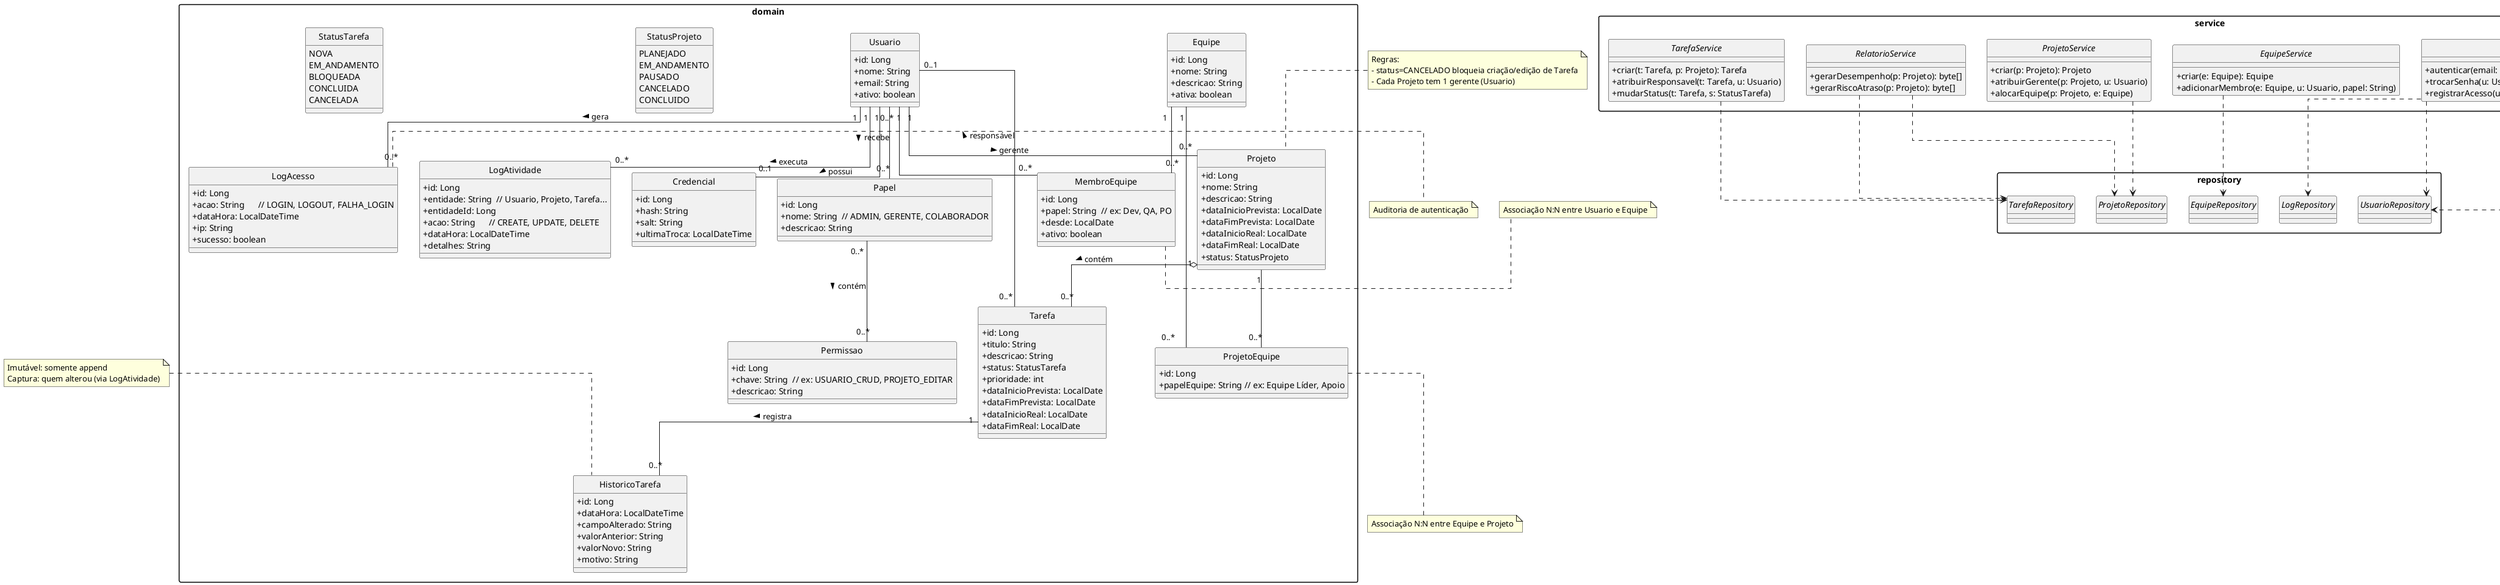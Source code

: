 @startuml
hide circle
skinparam classAttributeIconSize 0
skinparam linetype ortho
skinparam shadowing false
skinparam packageStyle rectangle

package "domain" {
  class Usuario {
    +id: Long
    +nome: String
    +email: String
    +ativo: boolean
  }

  class Credencial {
    +id: Long
    +hash: String
    +salt: String
    +ultimaTroca: LocalDateTime
  }

  class Papel {
    +id: Long
    +nome: String  // ADMIN, GERENTE, COLABORADOR
    +descricao: String
  }

  class Permissao {
    +id: Long
    +chave: String  // ex: USUARIO_CRUD, PROJETO_EDITAR
    +descricao: String
  }

  class Equipe {
    +id: Long
    +nome: String
    +descricao: String
    +ativa: boolean
  }

  class MembroEquipe {
    +id: Long
    +papel: String  // ex: Dev, QA, PO
    +desde: LocalDate
    +ativo: boolean
  }

  class Projeto {
    +id: Long
    +nome: String
    +descricao: String
    +dataInicioPrevista: LocalDate
    +dataFimPrevista: LocalDate
    +dataInicioReal: LocalDate
    +dataFimReal: LocalDate
    +status: StatusProjeto
  }

  enum StatusProjeto {
    PLANEJADO
    EM_ANDAMENTO
    PAUSADO
    CANCELADO
    CONCLUIDO
  }

  class ProjetoEquipe {
    +id: Long
    +papelEquipe: String // ex: Equipe Líder, Apoio
  }

  class Tarefa {
    +id: Long
    +titulo: String
    +descricao: String
    +status: StatusTarefa
    +prioridade: int
    +dataInicioPrevista: LocalDate
    +dataFimPrevista: LocalDate
    +dataInicioReal: LocalDate
    +dataFimReal: LocalDate
  }

  enum StatusTarefa {
    NOVA
    EM_ANDAMENTO
    BLOQUEADA
    CONCLUIDA
    CANCELADA
  }

  class HistoricoTarefa {
    +id: Long
    +dataHora: LocalDateTime
    +campoAlterado: String
    +valorAnterior: String
    +valorNovo: String
    +motivo: String
  }

  class LogAcesso {
    +id: Long
    +acao: String      // LOGIN, LOGOUT, FALHA_LOGIN
    +dataHora: LocalDateTime
    +ip: String
    +sucesso: boolean
  }

  class LogAtividade {
    +id: Long
    +entidade: String  // Usuario, Projeto, Tarefa...
    +entidadeId: Long
    +acao: String      // CREATE, UPDATE, DELETE
    +dataHora: LocalDateTime
    +detalhes: String
  }
}

' ======= Relacionamentos de domínio =======
Usuario "1" -- "0..1" Credencial : possui >
Usuario "1" -- "0..*" LogAcesso : gera >
Usuario "1" -- "0..*" LogAtividade : executa >

Usuario "1" -- "0..*" MembroEquipe
Equipe  "1" -- "0..*" MembroEquipe

Projeto "1" o-- "0..*" Tarefa : contém >
Tarefa  "0..*" -- "0..1" Usuario : responsável >
Usuario "1" -- "0..*" Projeto : gerente >

Projeto "1" -- "0..*" ProjetoEquipe
Equipe  "1" -- "0..*" ProjetoEquipe

Tarefa  "1" -- "0..*" HistoricoTarefa : registra >

' ======= RBAC (Papel-Permissão-Usuário) =======
Papel "0..*" -- "0..*" Permissao : contém >
Usuario "0..*" -- "0..*" Papel : recebe >

' ======= Notas/Regras de Negócio =======
note top of Projeto
  Regras:
  - status=CANCELADO bloqueia criação/edição de Tarefa
  - Cada Projeto tem 1 gerente (Usuario)
end note

note top of HistoricoTarefa
  Imutável: somente append
  Captura: quem alterou (via LogAtividade)
end note

note right of LogAcesso
  Auditoria de autenticação
end note

note right of MembroEquipe
  Associação N:N entre Usuario e Equipe
end note

note bottom of ProjetoEquipe
  Associação N:N entre Equipe e Projeto
end note

' ======= Serviços (camada de aplicação) =======
package "service" {
  interface UsuarioService {
    +criar(u: Usuario): Usuario
    +atualizar(u: Usuario): Usuario
    +buscarPorEmail(email: String): Usuario
  }
  interface ProjetoService {
    +criar(p: Projeto): Projeto
    +atribuirGerente(p: Projeto, u: Usuario)
    +alocarEquipe(p: Projeto, e: Equipe)
  }
  interface EquipeService {
    +criar(e: Equipe): Equipe
    +adicionarMembro(e: Equipe, u: Usuario, papel: String)
  }
  interface TarefaService {
    +criar(t: Tarefa, p: Projeto): Tarefa
    +atribuirResponsavel(t: Tarefa, u: Usuario)
    +mudarStatus(t: Tarefa, s: StatusTarefa)
  }
  interface AuthService {
    +autenticar(email: String, senha: String): Usuario
    +trocarSenha(u: Usuario, novaSenha: String)
    +registrarAcesso(u: Usuario, sucesso: boolean)
  }
  interface RelatorioService {
    +gerarDesempenho(p: Projeto): byte[]
    +gerarRiscoAtraso(p: Projeto): byte[]
  }
}

' ======= Repositórios (persistência / DAO) =======
package "repository" {
  interface UsuarioRepository
  interface ProjetoRepository
  interface EquipeRepository
  interface TarefaRepository
  interface LogRepository
}

' Dependências Service -> Repository
UsuarioService ..> UsuarioRepository
ProjetoService ..> ProjetoRepository
EquipeService  ..> EquipeRepository
TarefaService  ..> TarefaRepository
AuthService    ..> UsuarioRepository
AuthService    ..> LogRepository
RelatorioService ..> ProjetoRepository
RelatorioService ..> TarefaRepository

@enduml

